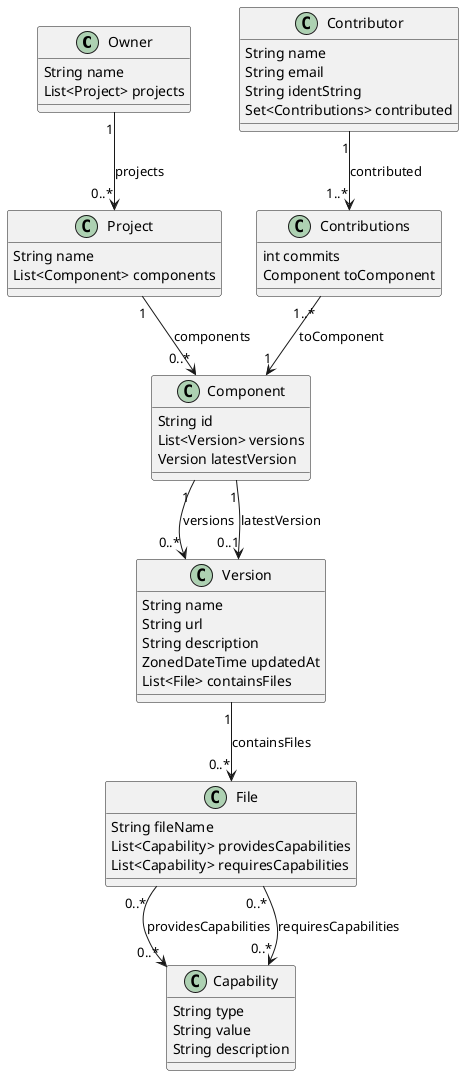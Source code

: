 @startuml
'!pragma layout smetana

class Owner {
  String name
  List<Project> projects
}

class Project {
  String name
  List<Component> components
}

class Component {
  String id
  List<Version> versions
  Version latestVersion
}

class Contributor {
  String name
  String email
  String identString
  Set<Contributions> contributed
}

class Contributions {
  int commits
  Component toComponent
}

class Version {
  String name
  String url
  String description
  ZonedDateTime updatedAt
  List<File> containsFiles
}

class File {
  String fileName
  List<Capability> providesCapabilities
  List<Capability> requiresCapabilities
}

class Capability {
  String type
  String value
  String description
}

Owner        "1" --> "0..*" Project : projects
Project      "1" --> "0..*" Component : components
Component    "1" --> "0..*" Version : versions
Component    "1" --> "0..1" Version : latestVersion
Version      "1" --> "0..*" File : containsFiles
File      "0..*" --> "0..*" Capability : providesCapabilities
File      "0..*" --> "0..*" Capability : requiresCapabilities

Contributor      "1" --> "1..*" Contributions : contributed
Contributions "1..*" --> "1" Component : toComponent
@enduml
